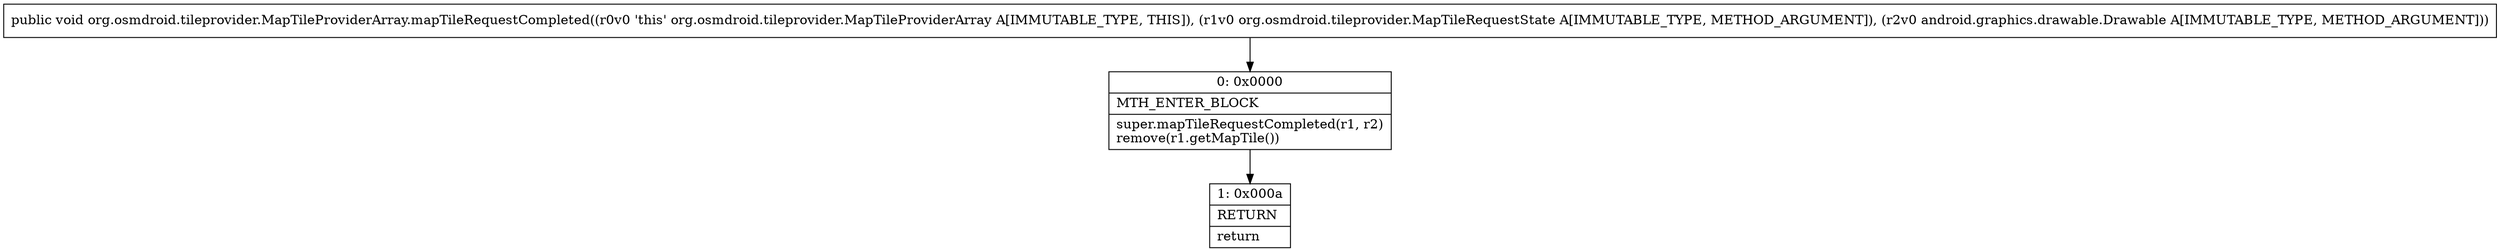 digraph "CFG fororg.osmdroid.tileprovider.MapTileProviderArray.mapTileRequestCompleted(Lorg\/osmdroid\/tileprovider\/MapTileRequestState;Landroid\/graphics\/drawable\/Drawable;)V" {
Node_0 [shape=record,label="{0\:\ 0x0000|MTH_ENTER_BLOCK\l|super.mapTileRequestCompleted(r1, r2)\lremove(r1.getMapTile())\l}"];
Node_1 [shape=record,label="{1\:\ 0x000a|RETURN\l|return\l}"];
MethodNode[shape=record,label="{public void org.osmdroid.tileprovider.MapTileProviderArray.mapTileRequestCompleted((r0v0 'this' org.osmdroid.tileprovider.MapTileProviderArray A[IMMUTABLE_TYPE, THIS]), (r1v0 org.osmdroid.tileprovider.MapTileRequestState A[IMMUTABLE_TYPE, METHOD_ARGUMENT]), (r2v0 android.graphics.drawable.Drawable A[IMMUTABLE_TYPE, METHOD_ARGUMENT])) }"];
MethodNode -> Node_0;
Node_0 -> Node_1;
}

